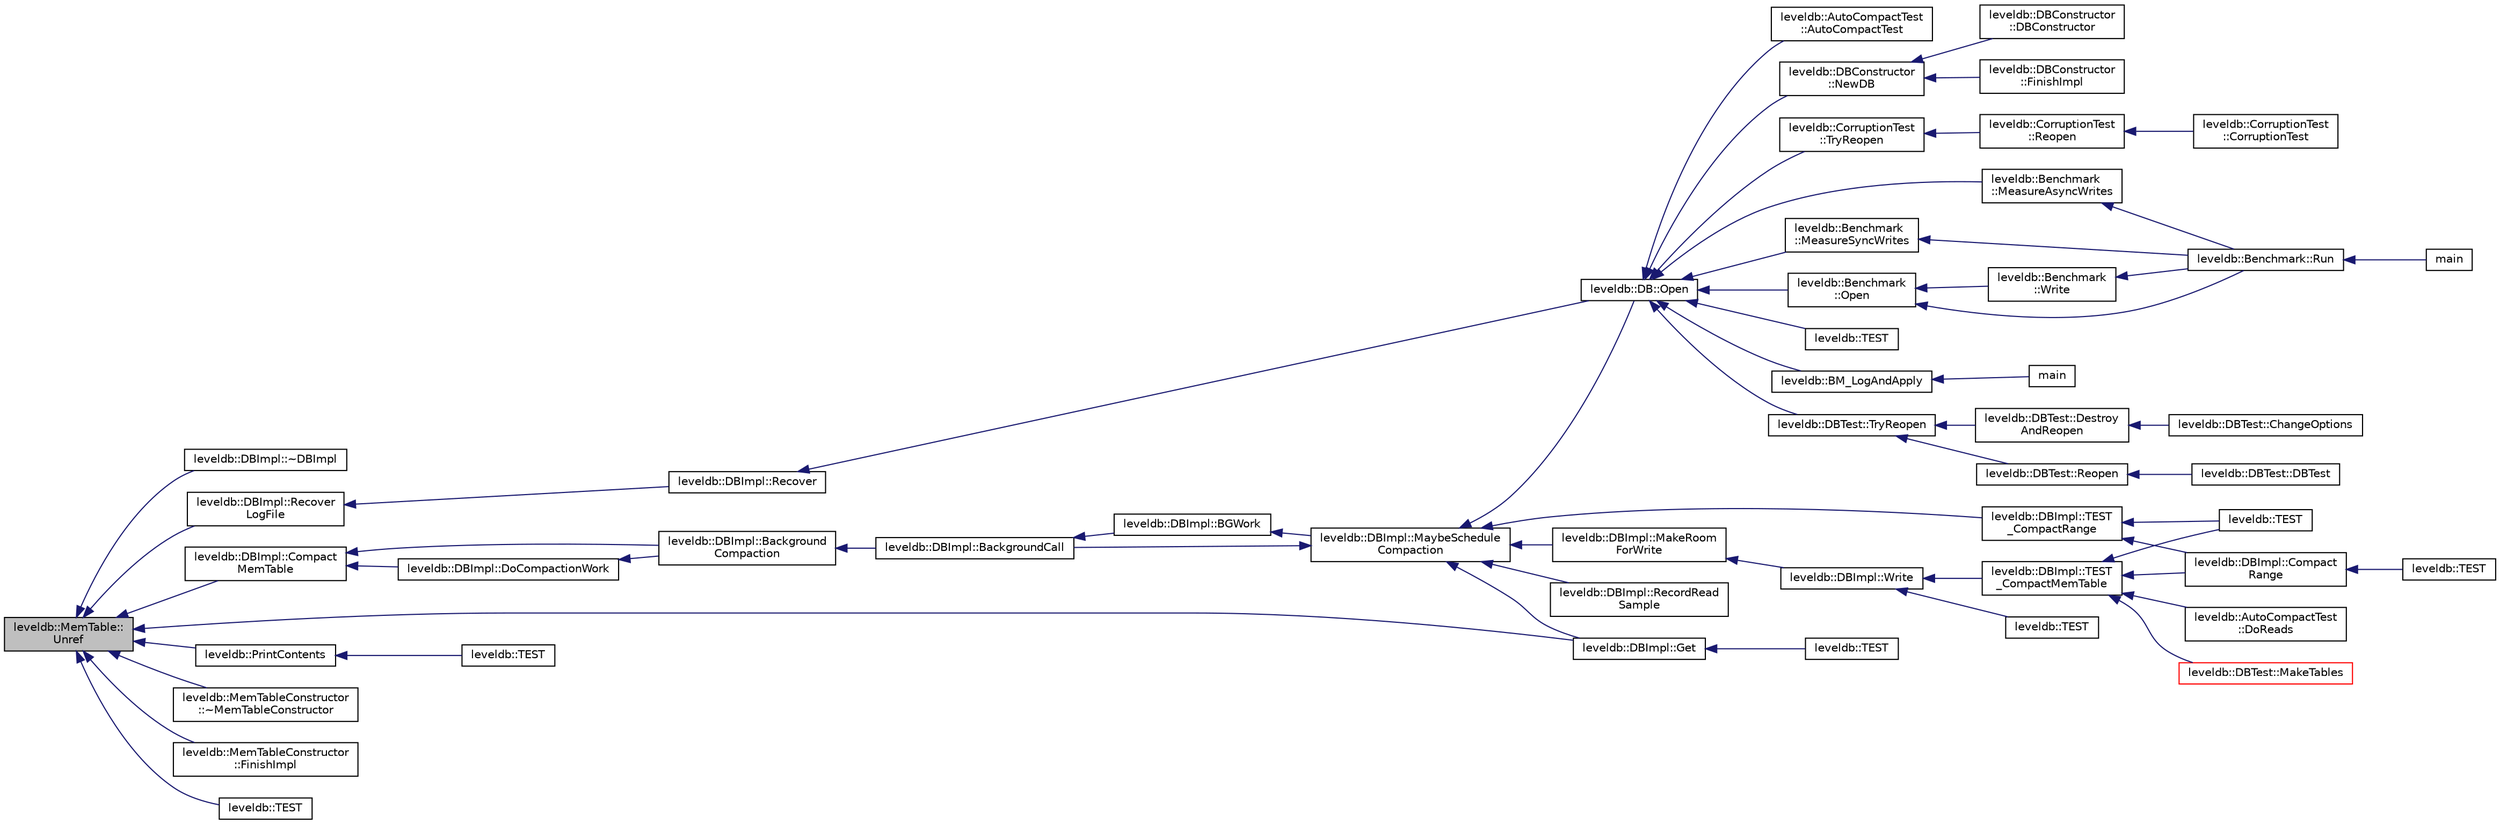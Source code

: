 digraph "leveldb::MemTable::Unref"
{
  edge [fontname="Helvetica",fontsize="10",labelfontname="Helvetica",labelfontsize="10"];
  node [fontname="Helvetica",fontsize="10",shape=record];
  rankdir="LR";
  Node1 [label="leveldb::MemTable::\lUnref",height=0.2,width=0.4,color="black", fillcolor="grey75", style="filled" fontcolor="black"];
  Node1 -> Node2 [dir="back",color="midnightblue",fontsize="10",style="solid"];
  Node2 [label="leveldb::DBImpl::~DBImpl",height=0.2,width=0.4,color="black", fillcolor="white", style="filled",URL="$classleveldb_1_1_d_b_impl.html#a07a233a94a2531aed9d3718c9b9ed40d"];
  Node1 -> Node3 [dir="back",color="midnightblue",fontsize="10",style="solid"];
  Node3 [label="leveldb::DBImpl::Recover\lLogFile",height=0.2,width=0.4,color="black", fillcolor="white", style="filled",URL="$classleveldb_1_1_d_b_impl.html#ac9e2ce8c5013d78ba19e8417f94fdad8"];
  Node3 -> Node4 [dir="back",color="midnightblue",fontsize="10",style="solid"];
  Node4 [label="leveldb::DBImpl::Recover",height=0.2,width=0.4,color="black", fillcolor="white", style="filled",URL="$classleveldb_1_1_d_b_impl.html#aa9a573026c03e8485471f583316943b0"];
  Node4 -> Node5 [dir="back",color="midnightblue",fontsize="10",style="solid"];
  Node5 [label="leveldb::DB::Open",height=0.2,width=0.4,color="black", fillcolor="white", style="filled",URL="$classleveldb_1_1_d_b.html#ac1da2b48e911287d86f3a3bfa0f851fe"];
  Node5 -> Node6 [dir="back",color="midnightblue",fontsize="10",style="solid"];
  Node6 [label="leveldb::AutoCompactTest\l::AutoCompactTest",height=0.2,width=0.4,color="black", fillcolor="white", style="filled",URL="$classleveldb_1_1_auto_compact_test.html#a31fe0ded855f188fac1650c70849760c"];
  Node5 -> Node7 [dir="back",color="midnightblue",fontsize="10",style="solid"];
  Node7 [label="leveldb::CorruptionTest\l::TryReopen",height=0.2,width=0.4,color="black", fillcolor="white", style="filled",URL="$classleveldb_1_1_corruption_test.html#aaba7c05f06400ef45d1af5cb95f66a57"];
  Node7 -> Node8 [dir="back",color="midnightblue",fontsize="10",style="solid"];
  Node8 [label="leveldb::CorruptionTest\l::Reopen",height=0.2,width=0.4,color="black", fillcolor="white", style="filled",URL="$classleveldb_1_1_corruption_test.html#aa2051faee6b6542d35ebdcf99918a713"];
  Node8 -> Node9 [dir="back",color="midnightblue",fontsize="10",style="solid"];
  Node9 [label="leveldb::CorruptionTest\l::CorruptionTest",height=0.2,width=0.4,color="black", fillcolor="white", style="filled",URL="$classleveldb_1_1_corruption_test.html#a9940767db260b1e4e60b8bcedc50217c"];
  Node5 -> Node10 [dir="back",color="midnightblue",fontsize="10",style="solid"];
  Node10 [label="leveldb::Benchmark\l::Open",height=0.2,width=0.4,color="black", fillcolor="white", style="filled",URL="$classleveldb_1_1_benchmark.html#a89a3b0da75e6cd2ffb879358e5dd82a6"];
  Node10 -> Node11 [dir="back",color="midnightblue",fontsize="10",style="solid"];
  Node11 [label="leveldb::Benchmark::Run",height=0.2,width=0.4,color="black", fillcolor="white", style="filled",URL="$classleveldb_1_1_benchmark.html#a2f262afa0c7d10fcf531fe9657fba490"];
  Node11 -> Node12 [dir="back",color="midnightblue",fontsize="10",style="solid"];
  Node12 [label="main",height=0.2,width=0.4,color="black", fillcolor="white", style="filled",URL="$db__bench_8cc.html#a3c04138a5bfe5d72780bb7e82a18e627"];
  Node10 -> Node13 [dir="back",color="midnightblue",fontsize="10",style="solid"];
  Node13 [label="leveldb::Benchmark\l::Write",height=0.2,width=0.4,color="black", fillcolor="white", style="filled",URL="$classleveldb_1_1_benchmark.html#a86876b2882d9015610330e69acfdff0d"];
  Node13 -> Node11 [dir="back",color="midnightblue",fontsize="10",style="solid"];
  Node5 -> Node14 [dir="back",color="midnightblue",fontsize="10",style="solid"];
  Node14 [label="leveldb::Benchmark\l::MeasureAsyncWrites",height=0.2,width=0.4,color="black", fillcolor="white", style="filled",URL="$classleveldb_1_1_benchmark.html#a93f93835e288185005d25cf08037bed9"];
  Node14 -> Node11 [dir="back",color="midnightblue",fontsize="10",style="solid"];
  Node5 -> Node15 [dir="back",color="midnightblue",fontsize="10",style="solid"];
  Node15 [label="leveldb::Benchmark\l::MeasureSyncWrites",height=0.2,width=0.4,color="black", fillcolor="white", style="filled",URL="$classleveldb_1_1_benchmark.html#ac7b13fb940cff41f5acc5dc99d93d36c"];
  Node15 -> Node11 [dir="back",color="midnightblue",fontsize="10",style="solid"];
  Node5 -> Node16 [dir="back",color="midnightblue",fontsize="10",style="solid"];
  Node16 [label="leveldb::DBTest::TryReopen",height=0.2,width=0.4,color="black", fillcolor="white", style="filled",URL="$classleveldb_1_1_d_b_test.html#aee588b2d13db6be2a651a8fabeac5c79"];
  Node16 -> Node17 [dir="back",color="midnightblue",fontsize="10",style="solid"];
  Node17 [label="leveldb::DBTest::Reopen",height=0.2,width=0.4,color="black", fillcolor="white", style="filled",URL="$classleveldb_1_1_d_b_test.html#a38170a082cbc71fb446408ff5634c797"];
  Node17 -> Node18 [dir="back",color="midnightblue",fontsize="10",style="solid"];
  Node18 [label="leveldb::DBTest::DBTest",height=0.2,width=0.4,color="black", fillcolor="white", style="filled",URL="$classleveldb_1_1_d_b_test.html#afc6fc9512e900de6ee10c5db15b22930"];
  Node16 -> Node19 [dir="back",color="midnightblue",fontsize="10",style="solid"];
  Node19 [label="leveldb::DBTest::Destroy\lAndReopen",height=0.2,width=0.4,color="black", fillcolor="white", style="filled",URL="$classleveldb_1_1_d_b_test.html#ab798a43e7feab6dddc8fa1eb7a5f61f6"];
  Node19 -> Node20 [dir="back",color="midnightblue",fontsize="10",style="solid"];
  Node20 [label="leveldb::DBTest::ChangeOptions",height=0.2,width=0.4,color="black", fillcolor="white", style="filled",URL="$classleveldb_1_1_d_b_test.html#a587534fe403016f15cf1997ef7a40836"];
  Node5 -> Node21 [dir="back",color="midnightblue",fontsize="10",style="solid"];
  Node21 [label="leveldb::TEST",height=0.2,width=0.4,color="black", fillcolor="white", style="filled",URL="$namespaceleveldb.html#a88d6fdcb16ed4edc65da40f383e6f23b"];
  Node5 -> Node22 [dir="back",color="midnightblue",fontsize="10",style="solid"];
  Node22 [label="leveldb::BM_LogAndApply",height=0.2,width=0.4,color="black", fillcolor="white", style="filled",URL="$namespaceleveldb.html#af9cf6ec167c9b6f25fd050ab6fb67a90"];
  Node22 -> Node23 [dir="back",color="midnightblue",fontsize="10",style="solid"];
  Node23 [label="main",height=0.2,width=0.4,color="black", fillcolor="white", style="filled",URL="$db__test_8cc.html#a3c04138a5bfe5d72780bb7e82a18e627"];
  Node5 -> Node24 [dir="back",color="midnightblue",fontsize="10",style="solid"];
  Node24 [label="leveldb::DBConstructor\l::NewDB",height=0.2,width=0.4,color="black", fillcolor="white", style="filled",URL="$classleveldb_1_1_d_b_constructor.html#ac48bfe871db8558b57427843465e6c65"];
  Node24 -> Node25 [dir="back",color="midnightblue",fontsize="10",style="solid"];
  Node25 [label="leveldb::DBConstructor\l::DBConstructor",height=0.2,width=0.4,color="black", fillcolor="white", style="filled",URL="$classleveldb_1_1_d_b_constructor.html#ae27ecdd7732629b08c25a63f82dfd4a9"];
  Node24 -> Node26 [dir="back",color="midnightblue",fontsize="10",style="solid"];
  Node26 [label="leveldb::DBConstructor\l::FinishImpl",height=0.2,width=0.4,color="black", fillcolor="white", style="filled",URL="$classleveldb_1_1_d_b_constructor.html#a554d8e348d9135ff72a43a03c647c261"];
  Node1 -> Node27 [dir="back",color="midnightblue",fontsize="10",style="solid"];
  Node27 [label="leveldb::DBImpl::Compact\lMemTable",height=0.2,width=0.4,color="black", fillcolor="white", style="filled",URL="$classleveldb_1_1_d_b_impl.html#affe08e583b60dc854760d60f63db9364"];
  Node27 -> Node28 [dir="back",color="midnightblue",fontsize="10",style="solid"];
  Node28 [label="leveldb::DBImpl::Background\lCompaction",height=0.2,width=0.4,color="black", fillcolor="white", style="filled",URL="$classleveldb_1_1_d_b_impl.html#af8d8c2abc99da12f82a594b6a7d43e35"];
  Node28 -> Node29 [dir="back",color="midnightblue",fontsize="10",style="solid"];
  Node29 [label="leveldb::DBImpl::BackgroundCall",height=0.2,width=0.4,color="black", fillcolor="white", style="filled",URL="$classleveldb_1_1_d_b_impl.html#a0b9829a3bc7b5a119819c6b04b557ab0"];
  Node29 -> Node30 [dir="back",color="midnightblue",fontsize="10",style="solid"];
  Node30 [label="leveldb::DBImpl::BGWork",height=0.2,width=0.4,color="black", fillcolor="white", style="filled",URL="$classleveldb_1_1_d_b_impl.html#ac5e1a8fcf9852a3b3f9712f135f13fa7"];
  Node30 -> Node31 [dir="back",color="midnightblue",fontsize="10",style="solid"];
  Node31 [label="leveldb::DBImpl::MaybeSchedule\lCompaction",height=0.2,width=0.4,color="black", fillcolor="white", style="filled",URL="$classleveldb_1_1_d_b_impl.html#a91134e3ca9d5c6220dd45f19d461a831"];
  Node31 -> Node32 [dir="back",color="midnightblue",fontsize="10",style="solid"];
  Node32 [label="leveldb::DBImpl::TEST\l_CompactRange",height=0.2,width=0.4,color="black", fillcolor="white", style="filled",URL="$classleveldb_1_1_d_b_impl.html#a63fcb49466b689a534ba77d32cf84f99"];
  Node32 -> Node33 [dir="back",color="midnightblue",fontsize="10",style="solid"];
  Node33 [label="leveldb::TEST",height=0.2,width=0.4,color="black", fillcolor="white", style="filled",URL="$namespaceleveldb.html#a1da99cee14629599882010198aabfa2a"];
  Node32 -> Node34 [dir="back",color="midnightblue",fontsize="10",style="solid"];
  Node34 [label="leveldb::DBImpl::Compact\lRange",height=0.2,width=0.4,color="black", fillcolor="white", style="filled",URL="$classleveldb_1_1_d_b_impl.html#aa6df0739fc0b49380c284347e411b8ed"];
  Node34 -> Node35 [dir="back",color="midnightblue",fontsize="10",style="solid"];
  Node35 [label="leveldb::TEST",height=0.2,width=0.4,color="black", fillcolor="white", style="filled",URL="$namespaceleveldb.html#a2bb2a098a32d42044e6be132020b29b0"];
  Node31 -> Node29 [dir="back",color="midnightblue",fontsize="10",style="solid"];
  Node31 -> Node36 [dir="back",color="midnightblue",fontsize="10",style="solid"];
  Node36 [label="leveldb::DBImpl::Get",height=0.2,width=0.4,color="black", fillcolor="white", style="filled",URL="$classleveldb_1_1_d_b_impl.html#a089964ddcd1f5dc85e73499ae57be508"];
  Node36 -> Node37 [dir="back",color="midnightblue",fontsize="10",style="solid"];
  Node37 [label="leveldb::TEST",height=0.2,width=0.4,color="black", fillcolor="white", style="filled",URL="$namespaceleveldb.html#acc1b0ed2e8e9e4e6b930a1727d9fe0f8"];
  Node31 -> Node38 [dir="back",color="midnightblue",fontsize="10",style="solid"];
  Node38 [label="leveldb::DBImpl::RecordRead\lSample",height=0.2,width=0.4,color="black", fillcolor="white", style="filled",URL="$classleveldb_1_1_d_b_impl.html#a254ae98e3425046c28ed0aa6d78b37d8"];
  Node31 -> Node39 [dir="back",color="midnightblue",fontsize="10",style="solid"];
  Node39 [label="leveldb::DBImpl::MakeRoom\lForWrite",height=0.2,width=0.4,color="black", fillcolor="white", style="filled",URL="$classleveldb_1_1_d_b_impl.html#a9439d7de053315f2f2b59c6382db6f9b"];
  Node39 -> Node40 [dir="back",color="midnightblue",fontsize="10",style="solid"];
  Node40 [label="leveldb::DBImpl::Write",height=0.2,width=0.4,color="black", fillcolor="white", style="filled",URL="$classleveldb_1_1_d_b_impl.html#ac0d0b472717099d6a02ad9dace4e8ef4"];
  Node40 -> Node41 [dir="back",color="midnightblue",fontsize="10",style="solid"];
  Node41 [label="leveldb::TEST",height=0.2,width=0.4,color="black", fillcolor="white", style="filled",URL="$namespaceleveldb.html#a25dbda5a48ec782778d331e4ccb81b6b"];
  Node40 -> Node42 [dir="back",color="midnightblue",fontsize="10",style="solid"];
  Node42 [label="leveldb::DBImpl::TEST\l_CompactMemTable",height=0.2,width=0.4,color="black", fillcolor="white", style="filled",URL="$classleveldb_1_1_d_b_impl.html#a8642703fd1398cd8e3f5f24ee0b9da23"];
  Node42 -> Node43 [dir="back",color="midnightblue",fontsize="10",style="solid"];
  Node43 [label="leveldb::AutoCompactTest\l::DoReads",height=0.2,width=0.4,color="black", fillcolor="white", style="filled",URL="$classleveldb_1_1_auto_compact_test.html#a1d1feea1aef1257e461c35eb5b51fa52"];
  Node42 -> Node33 [dir="back",color="midnightblue",fontsize="10",style="solid"];
  Node42 -> Node34 [dir="back",color="midnightblue",fontsize="10",style="solid"];
  Node42 -> Node44 [dir="back",color="midnightblue",fontsize="10",style="solid"];
  Node44 [label="leveldb::DBTest::MakeTables",height=0.2,width=0.4,color="red", fillcolor="white", style="filled",URL="$classleveldb_1_1_d_b_test.html#ace931478fa5ad2c48a8aa95a344e19fd"];
  Node31 -> Node5 [dir="back",color="midnightblue",fontsize="10",style="solid"];
  Node27 -> Node45 [dir="back",color="midnightblue",fontsize="10",style="solid"];
  Node45 [label="leveldb::DBImpl::DoCompactionWork",height=0.2,width=0.4,color="black", fillcolor="white", style="filled",URL="$classleveldb_1_1_d_b_impl.html#a75d505d0959b9efda825cf07b078d0c6"];
  Node45 -> Node28 [dir="back",color="midnightblue",fontsize="10",style="solid"];
  Node1 -> Node36 [dir="back",color="midnightblue",fontsize="10",style="solid"];
  Node1 -> Node46 [dir="back",color="midnightblue",fontsize="10",style="solid"];
  Node46 [label="leveldb::PrintContents",height=0.2,width=0.4,color="black", fillcolor="white", style="filled",URL="$namespaceleveldb.html#a188b9c5674c8e10ff619f01f454faaf6"];
  Node46 -> Node47 [dir="back",color="midnightblue",fontsize="10",style="solid"];
  Node47 [label="leveldb::TEST",height=0.2,width=0.4,color="black", fillcolor="white", style="filled",URL="$namespaceleveldb.html#a77a1389346b24fa9b5f9698400c865f6"];
  Node1 -> Node48 [dir="back",color="midnightblue",fontsize="10",style="solid"];
  Node48 [label="leveldb::MemTableConstructor\l::~MemTableConstructor",height=0.2,width=0.4,color="black", fillcolor="white", style="filled",URL="$classleveldb_1_1_mem_table_constructor.html#a893a3f902a8dbbe7c2548c3ab46512c1"];
  Node1 -> Node49 [dir="back",color="midnightblue",fontsize="10",style="solid"];
  Node49 [label="leveldb::MemTableConstructor\l::FinishImpl",height=0.2,width=0.4,color="black", fillcolor="white", style="filled",URL="$classleveldb_1_1_mem_table_constructor.html#a78851e48bd187f231934e128ab050624"];
  Node1 -> Node50 [dir="back",color="midnightblue",fontsize="10",style="solid"];
  Node50 [label="leveldb::TEST",height=0.2,width=0.4,color="black", fillcolor="white", style="filled",URL="$namespaceleveldb.html#a13d141d3f958b9ac30ef1a979d5b00f4"];
}
